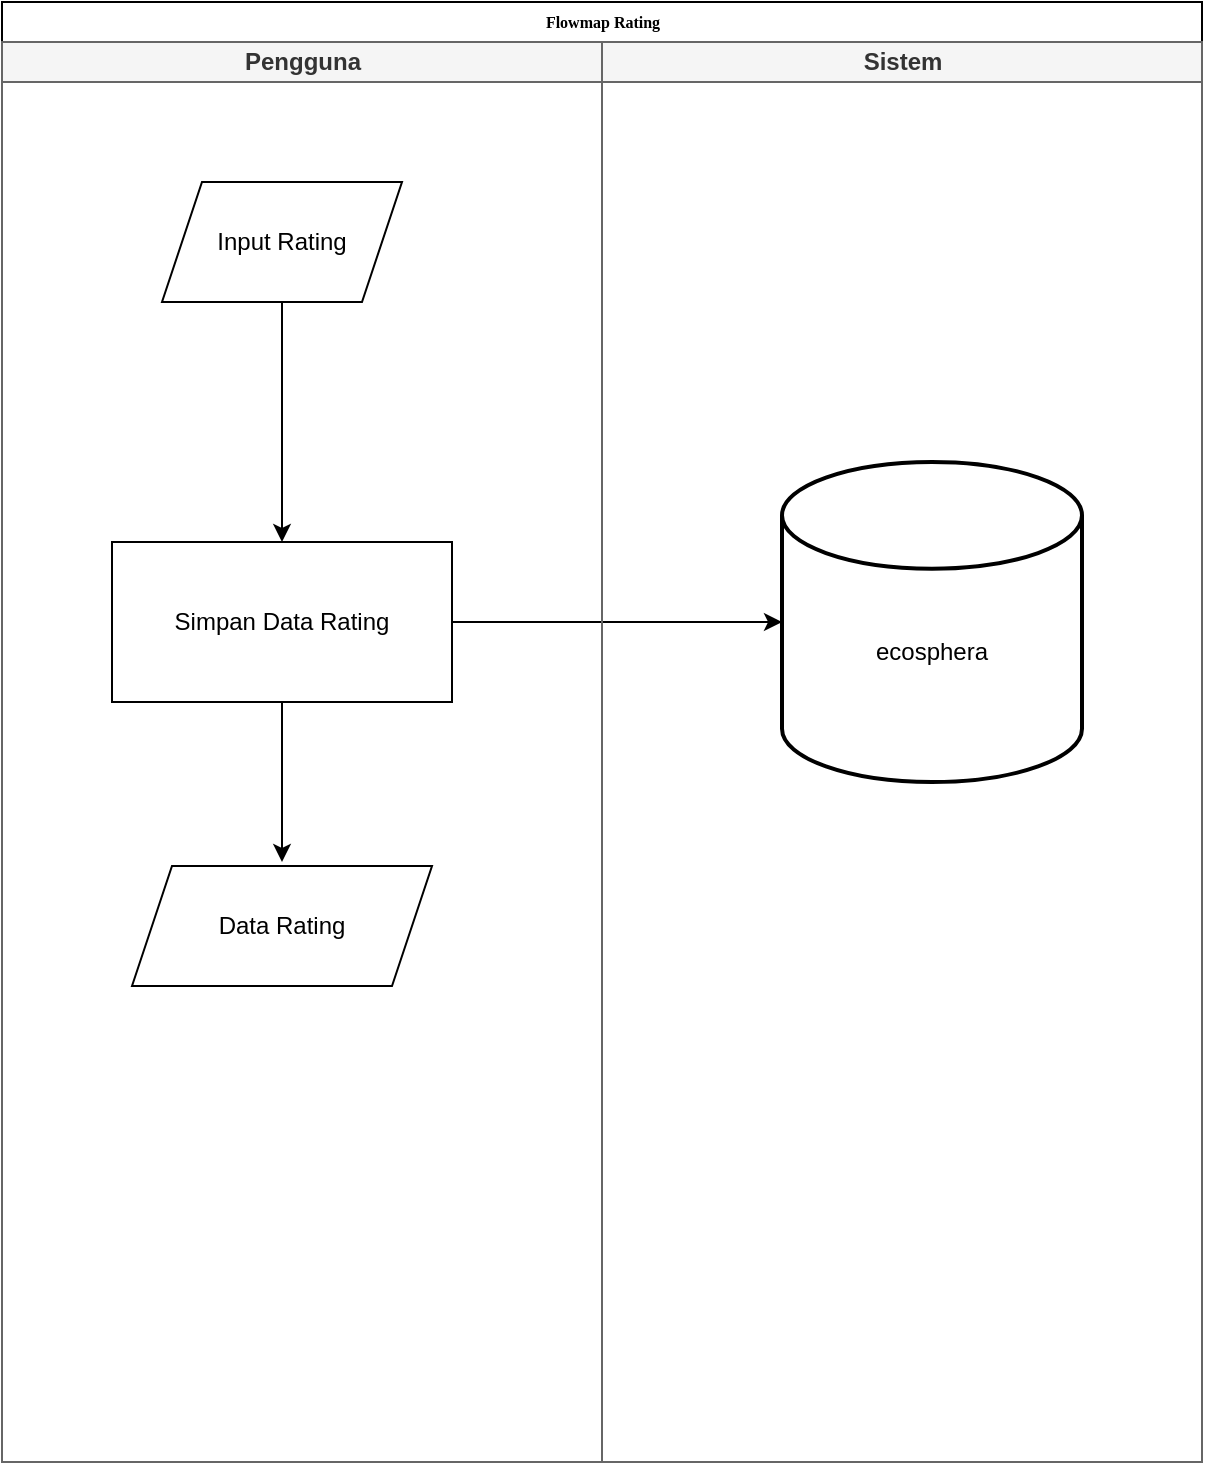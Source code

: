 <mxfile version="20.3.0" type="device"><diagram name="Page-1" id="74e2e168-ea6b-b213-b513-2b3c1d86103e"><mxGraphModel dx="866" dy="543" grid="1" gridSize="10" guides="1" tooltips="1" connect="1" arrows="1" fold="1" page="1" pageScale="1" pageWidth="1169" pageHeight="1654" background="none" math="0" shadow="0"><root><mxCell id="0"/><mxCell id="1" parent="0"/><mxCell id="77e6c97f196da883-1" value="Flowmap Rating" style="swimlane;html=1;childLayout=stackLayout;startSize=20;rounded=0;shadow=0;labelBackgroundColor=none;strokeWidth=1;fontFamily=Verdana;fontSize=8;align=center;" parent="1" vertex="1"><mxGeometry x="287" y="220" width="600" height="730" as="geometry"/></mxCell><mxCell id="77e6c97f196da883-2" value="Pengguna" style="swimlane;html=1;startSize=20;fillColor=#f5f5f5;fontColor=#333333;strokeColor=#666666;" parent="77e6c97f196da883-1" vertex="1"><mxGeometry y="20" width="300" height="710" as="geometry"/></mxCell><mxCell id="q9mUubXDcyKsX9aDAW96-3" value="Input Rating" style="shape=parallelogram;perimeter=parallelogramPerimeter;whiteSpace=wrap;html=1;fixedSize=1;" parent="77e6c97f196da883-2" vertex="1"><mxGeometry x="80" y="70" width="120" height="60" as="geometry"/></mxCell><mxCell id="q9mUubXDcyKsX9aDAW96-11" value="" style="edgeStyle=orthogonalEdgeStyle;rounded=0;orthogonalLoop=1;jettySize=auto;html=1;" parent="77e6c97f196da883-2" source="q9mUubXDcyKsX9aDAW96-5" edge="1"><mxGeometry relative="1" as="geometry"><mxPoint x="140" y="410" as="targetPoint"/></mxGeometry></mxCell><mxCell id="q9mUubXDcyKsX9aDAW96-5" value="Simpan Data Rating" style="rounded=0;whiteSpace=wrap;html=1;" parent="77e6c97f196da883-2" vertex="1"><mxGeometry x="55" y="250" width="170" height="80" as="geometry"/></mxCell><mxCell id="q9mUubXDcyKsX9aDAW96-6" style="edgeStyle=orthogonalEdgeStyle;rounded=0;orthogonalLoop=1;jettySize=auto;html=1;" parent="77e6c97f196da883-2" source="q9mUubXDcyKsX9aDAW96-3" target="q9mUubXDcyKsX9aDAW96-5" edge="1"><mxGeometry relative="1" as="geometry"/></mxCell><mxCell id="q9mUubXDcyKsX9aDAW96-9" value="Data Rating" style="shape=parallelogram;perimeter=parallelogramPerimeter;whiteSpace=wrap;html=1;fixedSize=1;" parent="77e6c97f196da883-2" vertex="1"><mxGeometry x="65" y="412" width="150" height="60" as="geometry"/></mxCell><mxCell id="q9mUubXDcyKsX9aDAW96-8" style="edgeStyle=orthogonalEdgeStyle;rounded=0;orthogonalLoop=1;jettySize=auto;html=1;" parent="77e6c97f196da883-1" source="q9mUubXDcyKsX9aDAW96-5" target="q9mUubXDcyKsX9aDAW96-7" edge="1"><mxGeometry relative="1" as="geometry"/></mxCell><mxCell id="77e6c97f196da883-3" value="Sistem" style="swimlane;html=1;startSize=20;fillColor=#f5f5f5;fontColor=#333333;strokeColor=#666666;" parent="77e6c97f196da883-1" vertex="1"><mxGeometry x="300" y="20" width="300" height="710" as="geometry"/></mxCell><mxCell id="q9mUubXDcyKsX9aDAW96-7" value="&lt;br&gt;&lt;br&gt;ecosphera" style="strokeWidth=2;html=1;shape=mxgraph.flowchart.database;whiteSpace=wrap;" parent="77e6c97f196da883-3" vertex="1"><mxGeometry x="90" y="210" width="150" height="160" as="geometry"/></mxCell></root></mxGraphModel></diagram></mxfile>